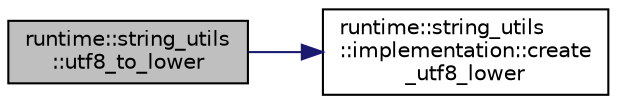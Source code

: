 digraph "runtime::string_utils::utf8_to_lower"
{
 // LATEX_PDF_SIZE
  edge [fontname="Helvetica",fontsize="10",labelfontname="Helvetica",labelfontsize="10"];
  node [fontname="Helvetica",fontsize="10",shape=record];
  rankdir="LR";
  Node1 [label="runtime::string_utils\l::utf8_to_lower",height=0.2,width=0.4,color="black", fillcolor="grey75", style="filled", fontcolor="black",tooltip=" "];
  Node1 -> Node2 [color="midnightblue",fontsize="10",style="solid",fontname="Helvetica"];
  Node2 [label="runtime::string_utils\l::implementation::create\l_utf8_lower",height=0.2,width=0.4,color="black", fillcolor="white", style="filled",URL="$namespaceruntime_1_1string__utils_1_1implementation.html#a4043866c535f1b0e25da20dc2e837a24",tooltip=" "];
}
